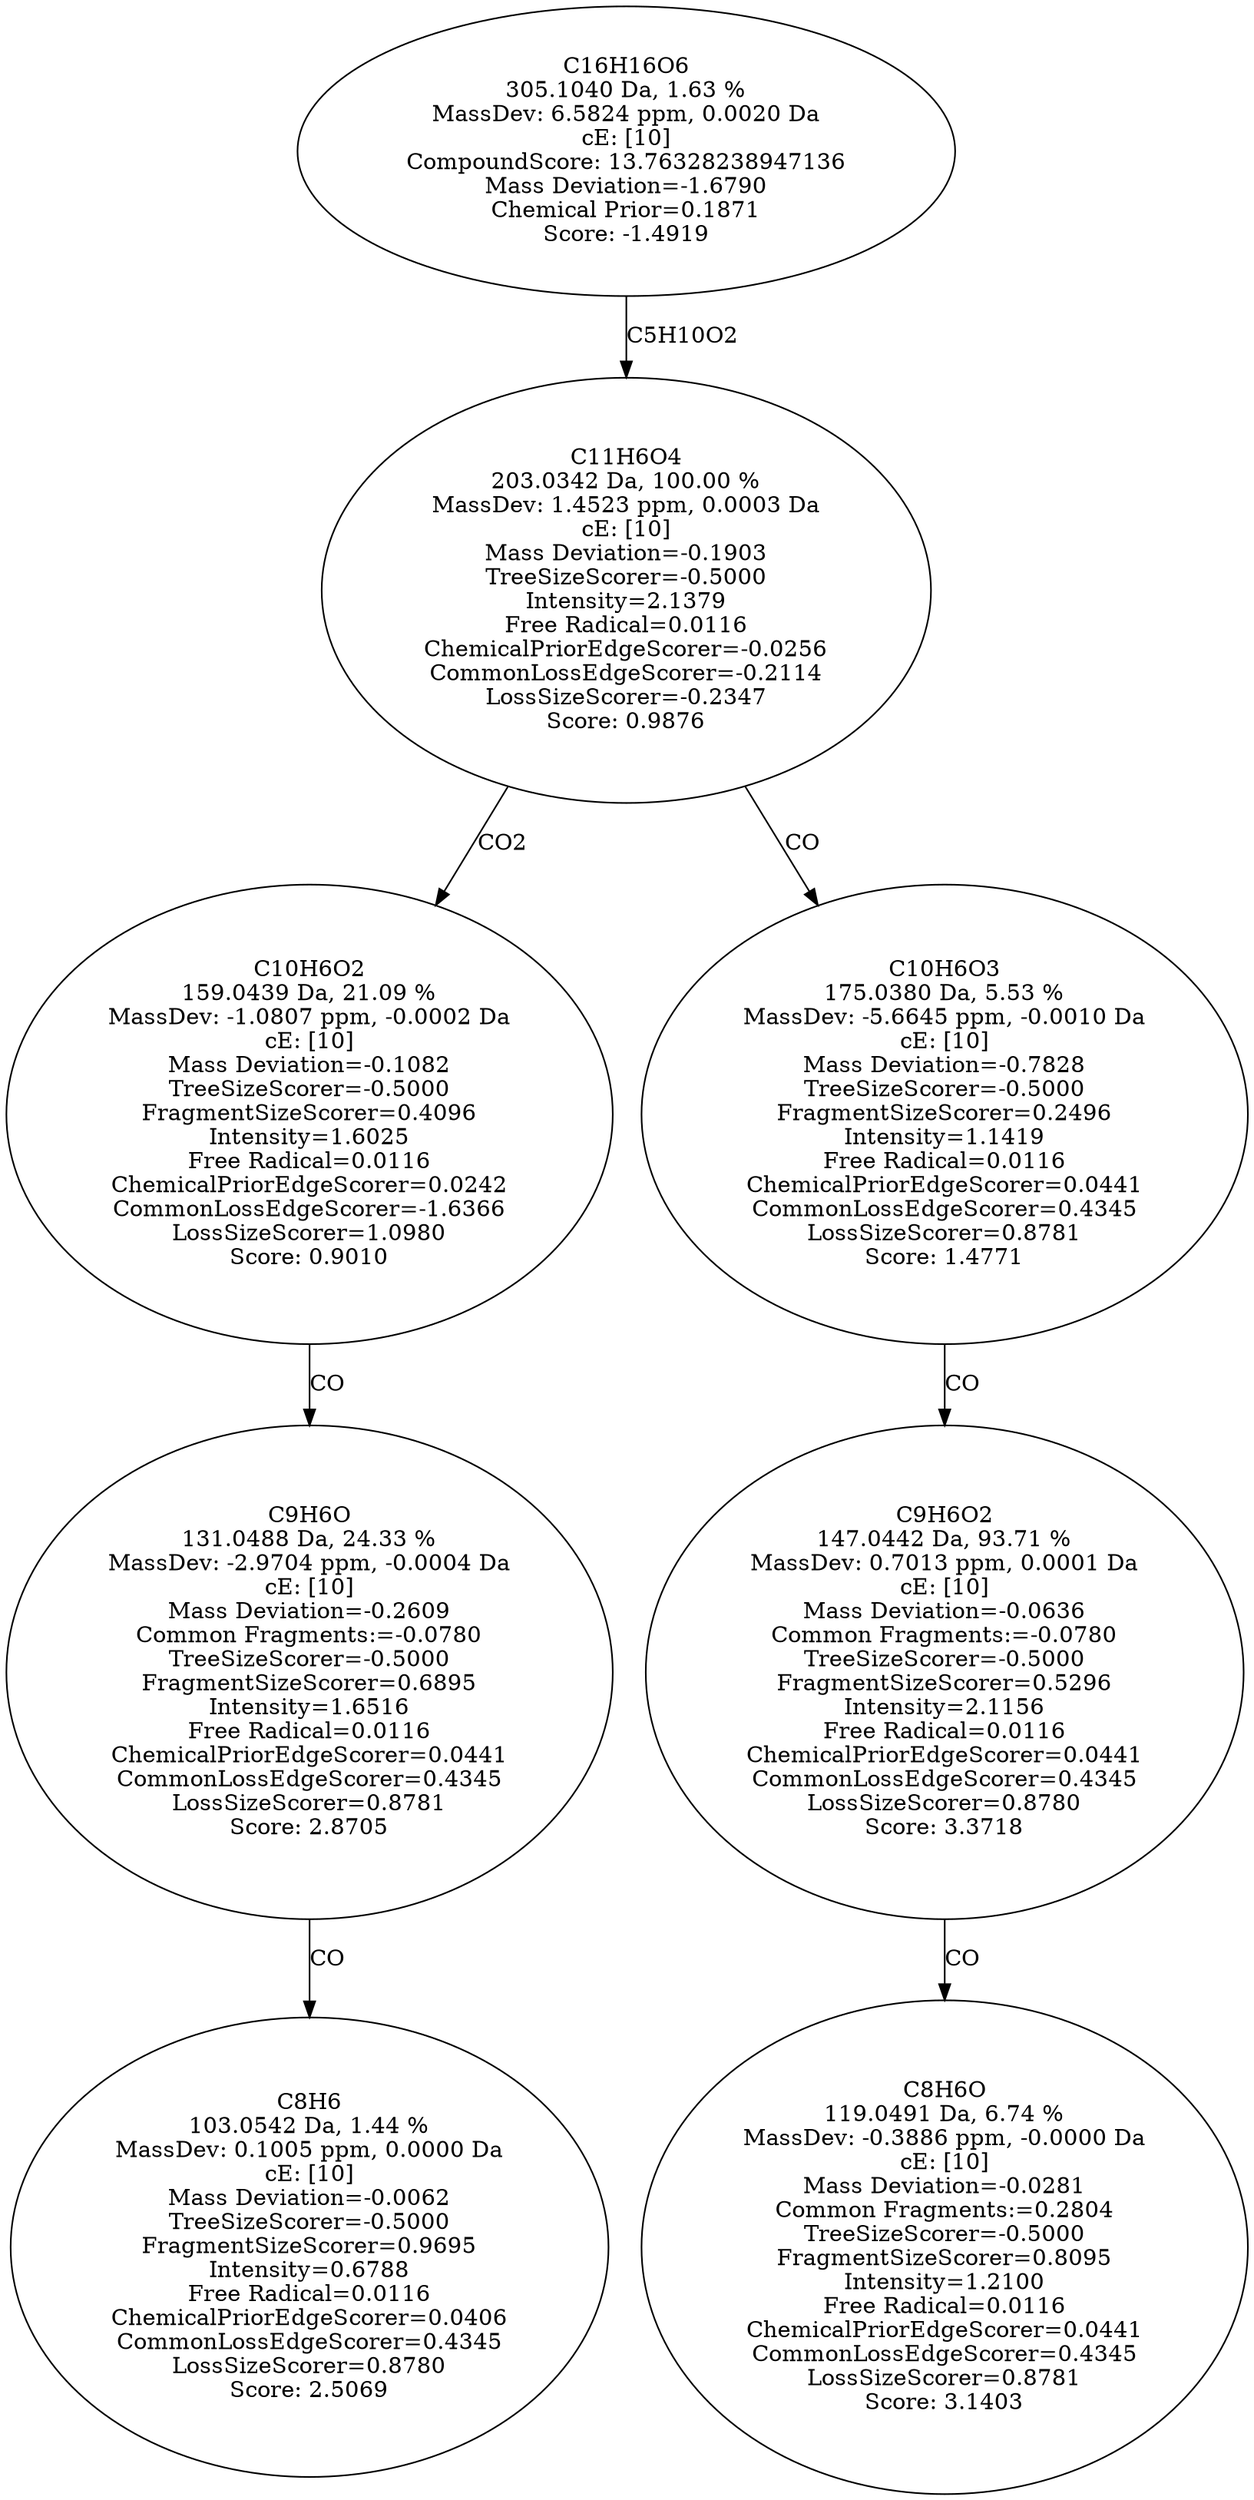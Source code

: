 strict digraph {
v1 [label="C8H6\n103.0542 Da, 1.44 %\nMassDev: 0.1005 ppm, 0.0000 Da\ncE: [10]\nMass Deviation=-0.0062\nTreeSizeScorer=-0.5000\nFragmentSizeScorer=0.9695\nIntensity=0.6788\nFree Radical=0.0116\nChemicalPriorEdgeScorer=0.0406\nCommonLossEdgeScorer=0.4345\nLossSizeScorer=0.8780\nScore: 2.5069"];
v2 [label="C9H6O\n131.0488 Da, 24.33 %\nMassDev: -2.9704 ppm, -0.0004 Da\ncE: [10]\nMass Deviation=-0.2609\nCommon Fragments:=-0.0780\nTreeSizeScorer=-0.5000\nFragmentSizeScorer=0.6895\nIntensity=1.6516\nFree Radical=0.0116\nChemicalPriorEdgeScorer=0.0441\nCommonLossEdgeScorer=0.4345\nLossSizeScorer=0.8781\nScore: 2.8705"];
v3 [label="C10H6O2\n159.0439 Da, 21.09 %\nMassDev: -1.0807 ppm, -0.0002 Da\ncE: [10]\nMass Deviation=-0.1082\nTreeSizeScorer=-0.5000\nFragmentSizeScorer=0.4096\nIntensity=1.6025\nFree Radical=0.0116\nChemicalPriorEdgeScorer=0.0242\nCommonLossEdgeScorer=-1.6366\nLossSizeScorer=1.0980\nScore: 0.9010"];
v4 [label="C8H6O\n119.0491 Da, 6.74 %\nMassDev: -0.3886 ppm, -0.0000 Da\ncE: [10]\nMass Deviation=-0.0281\nCommon Fragments:=0.2804\nTreeSizeScorer=-0.5000\nFragmentSizeScorer=0.8095\nIntensity=1.2100\nFree Radical=0.0116\nChemicalPriorEdgeScorer=0.0441\nCommonLossEdgeScorer=0.4345\nLossSizeScorer=0.8781\nScore: 3.1403"];
v5 [label="C9H6O2\n147.0442 Da, 93.71 %\nMassDev: 0.7013 ppm, 0.0001 Da\ncE: [10]\nMass Deviation=-0.0636\nCommon Fragments:=-0.0780\nTreeSizeScorer=-0.5000\nFragmentSizeScorer=0.5296\nIntensity=2.1156\nFree Radical=0.0116\nChemicalPriorEdgeScorer=0.0441\nCommonLossEdgeScorer=0.4345\nLossSizeScorer=0.8780\nScore: 3.3718"];
v6 [label="C10H6O3\n175.0380 Da, 5.53 %\nMassDev: -5.6645 ppm, -0.0010 Da\ncE: [10]\nMass Deviation=-0.7828\nTreeSizeScorer=-0.5000\nFragmentSizeScorer=0.2496\nIntensity=1.1419\nFree Radical=0.0116\nChemicalPriorEdgeScorer=0.0441\nCommonLossEdgeScorer=0.4345\nLossSizeScorer=0.8781\nScore: 1.4771"];
v7 [label="C11H6O4\n203.0342 Da, 100.00 %\nMassDev: 1.4523 ppm, 0.0003 Da\ncE: [10]\nMass Deviation=-0.1903\nTreeSizeScorer=-0.5000\nIntensity=2.1379\nFree Radical=0.0116\nChemicalPriorEdgeScorer=-0.0256\nCommonLossEdgeScorer=-0.2114\nLossSizeScorer=-0.2347\nScore: 0.9876"];
v8 [label="C16H16O6\n305.1040 Da, 1.63 %\nMassDev: 6.5824 ppm, 0.0020 Da\ncE: [10]\nCompoundScore: 13.76328238947136\nMass Deviation=-1.6790\nChemical Prior=0.1871\nScore: -1.4919"];
v2 -> v1 [label="CO"];
v3 -> v2 [label="CO"];
v7 -> v3 [label="CO2"];
v5 -> v4 [label="CO"];
v6 -> v5 [label="CO"];
v7 -> v6 [label="CO"];
v8 -> v7 [label="C5H10O2"];
}